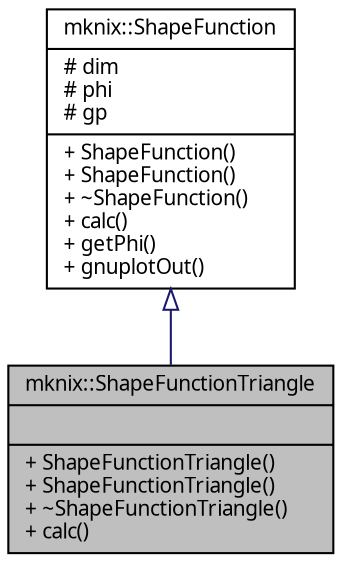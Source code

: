digraph G
{
  edge [fontname="FreeSans.ttf",fontsize=10,labelfontname="FreeSans.ttf",labelfontsize=10];
  node [fontname="FreeSans.ttf",fontsize=10,shape=record];
  Node1 [label="{mknix::ShapeFunctionTriangle\n||+ ShapeFunctionTriangle()\l+ ShapeFunctionTriangle()\l+ ~ShapeFunctionTriangle()\l+ calc()\l}",height=0.2,width=0.4,color="black", fillcolor="grey75", style="filled" fontcolor="black"];
  Node2 -> Node1 [dir=back,color="midnightblue",fontsize=10,style="solid",arrowtail="empty"];
  Node2 [label="{mknix::ShapeFunction\n|# dim\l# phi\l# gp\l|+ ShapeFunction()\l+ ShapeFunction()\l+ ~ShapeFunction()\l+ calc()\l+ getPhi()\l+ gnuplotOut()\l}",height=0.2,width=0.4,color="black", fillcolor="white", style="filled",URL="$classmknix_1_1ShapeFunction.html"];
}
